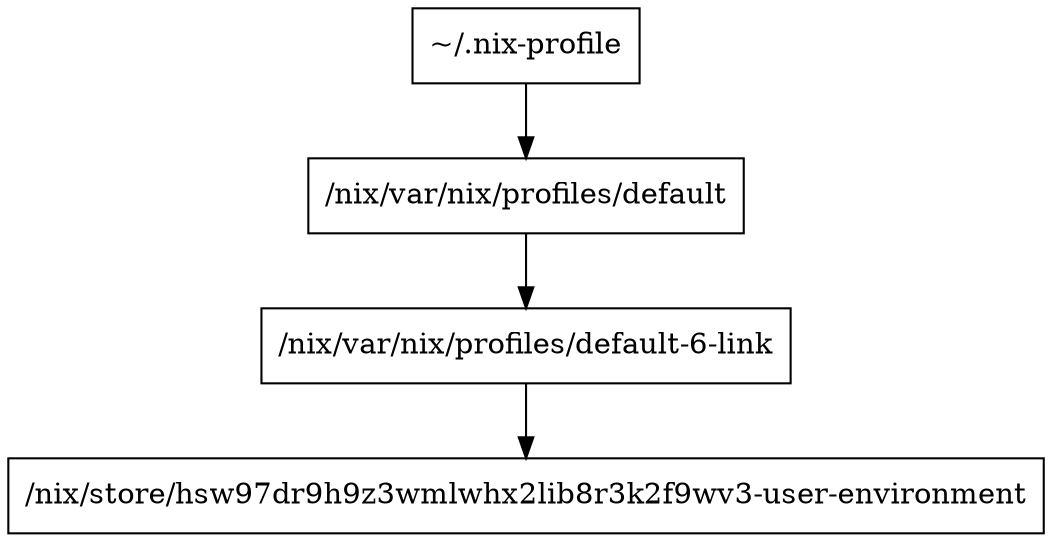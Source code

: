 digraph G {
    node [shape=box];

    a [label="~/.nix-profile" ];
    b [label= "/nix/var/nix/profiles/default"];
    c [label="/nix/var/nix/profiles/default-6-link"];
    d [label="/nix/store/hsw97dr9h9z3wmlwhx2lib8r3k2f9wv3-user-environment"];

    a -> b;
    b -> c;
    c -> d;
}
